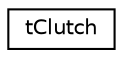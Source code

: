 digraph "Graphical Class Hierarchy"
{
  edge [fontname="Helvetica",fontsize="10",labelfontname="Helvetica",labelfontsize="10"];
  node [fontname="Helvetica",fontsize="10",shape=record];
  rankdir="LR";
  Node1 [label="tClutch",height=0.2,width=0.4,color="black", fillcolor="white", style="filled",URL="$structt_clutch.html"];
}
